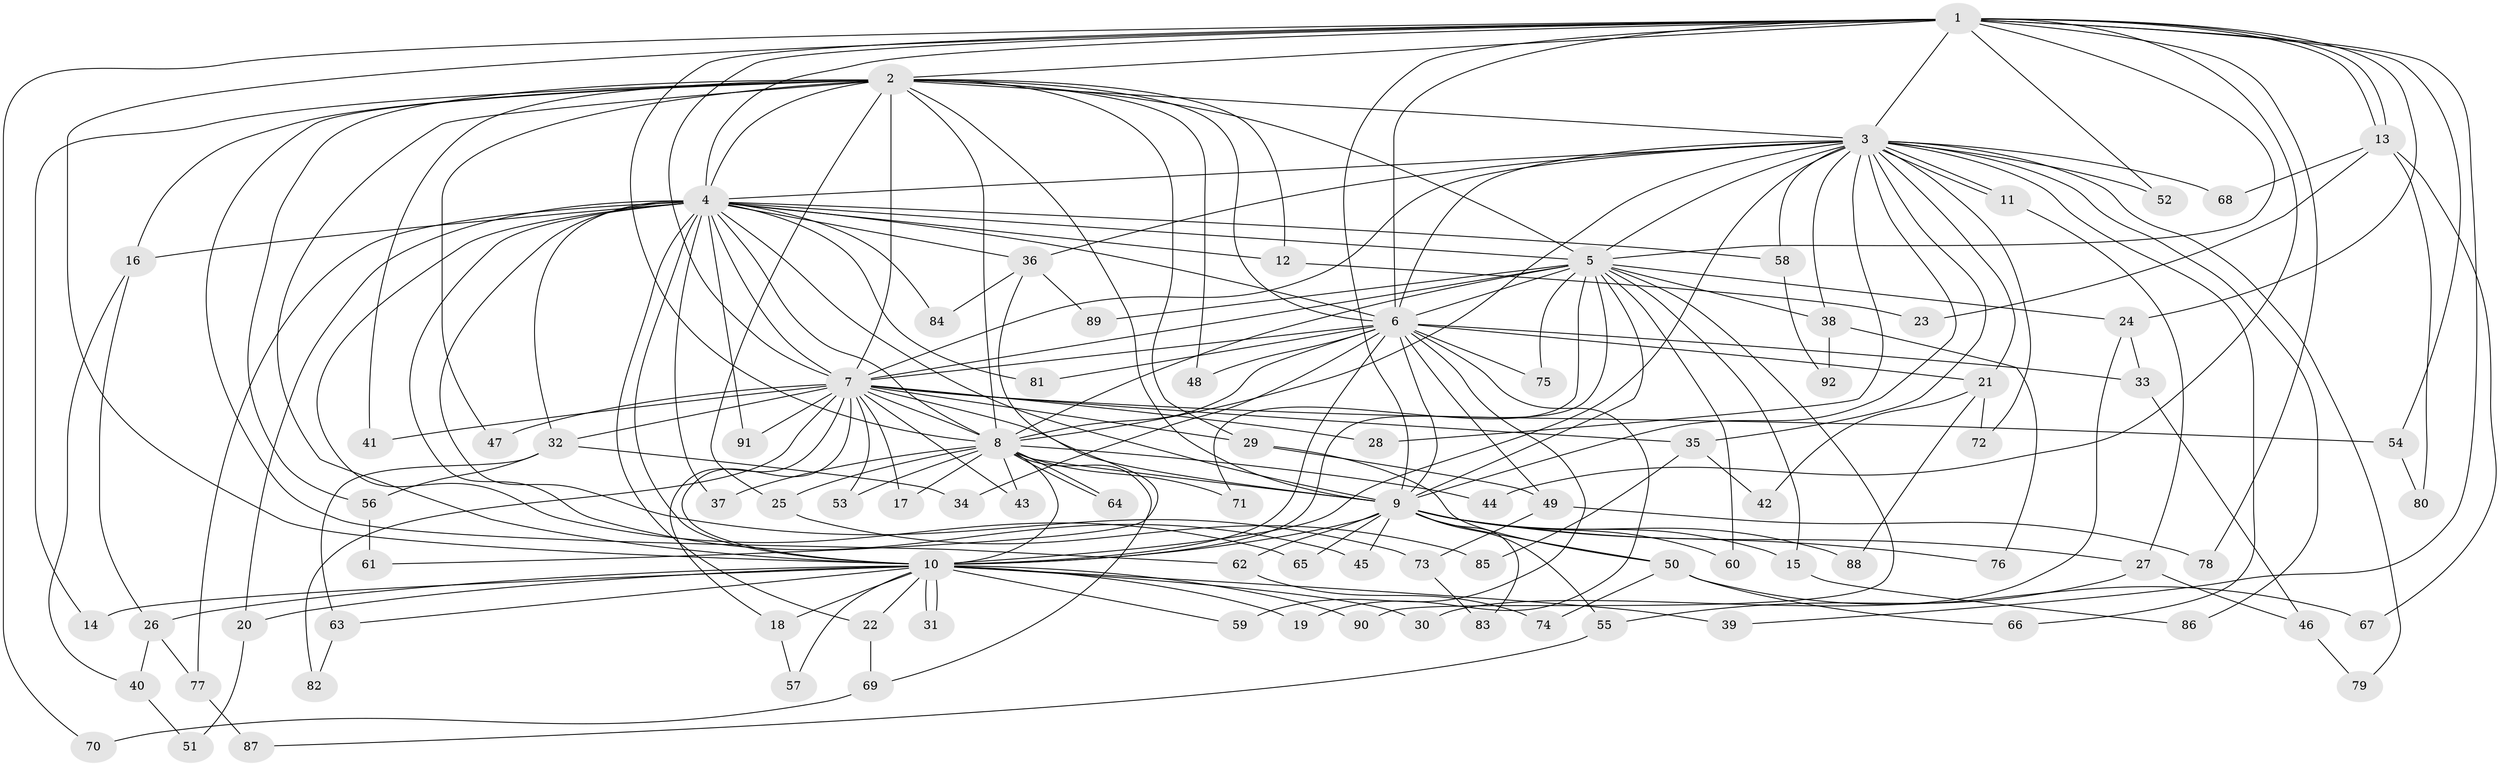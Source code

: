 // coarse degree distribution, {15: 0.046875, 25: 0.015625, 20: 0.015625, 18: 0.015625, 22: 0.015625, 17: 0.015625, 3: 0.21875, 6: 0.015625, 2: 0.453125, 4: 0.078125, 5: 0.0625, 1: 0.046875}
// Generated by graph-tools (version 1.1) at 2025/17/03/04/25 18:17:47]
// undirected, 92 vertices, 209 edges
graph export_dot {
graph [start="1"]
  node [color=gray90,style=filled];
  1;
  2;
  3;
  4;
  5;
  6;
  7;
  8;
  9;
  10;
  11;
  12;
  13;
  14;
  15;
  16;
  17;
  18;
  19;
  20;
  21;
  22;
  23;
  24;
  25;
  26;
  27;
  28;
  29;
  30;
  31;
  32;
  33;
  34;
  35;
  36;
  37;
  38;
  39;
  40;
  41;
  42;
  43;
  44;
  45;
  46;
  47;
  48;
  49;
  50;
  51;
  52;
  53;
  54;
  55;
  56;
  57;
  58;
  59;
  60;
  61;
  62;
  63;
  64;
  65;
  66;
  67;
  68;
  69;
  70;
  71;
  72;
  73;
  74;
  75;
  76;
  77;
  78;
  79;
  80;
  81;
  82;
  83;
  84;
  85;
  86;
  87;
  88;
  89;
  90;
  91;
  92;
  1 -- 2;
  1 -- 3;
  1 -- 4;
  1 -- 5;
  1 -- 6;
  1 -- 7;
  1 -- 8;
  1 -- 9;
  1 -- 10;
  1 -- 13;
  1 -- 13;
  1 -- 24;
  1 -- 39;
  1 -- 44;
  1 -- 52;
  1 -- 54;
  1 -- 70;
  1 -- 78;
  2 -- 3;
  2 -- 4;
  2 -- 5;
  2 -- 6;
  2 -- 7;
  2 -- 8;
  2 -- 9;
  2 -- 10;
  2 -- 12;
  2 -- 14;
  2 -- 16;
  2 -- 25;
  2 -- 29;
  2 -- 41;
  2 -- 47;
  2 -- 48;
  2 -- 56;
  2 -- 62;
  3 -- 4;
  3 -- 5;
  3 -- 6;
  3 -- 7;
  3 -- 8;
  3 -- 9;
  3 -- 10;
  3 -- 11;
  3 -- 11;
  3 -- 21;
  3 -- 28;
  3 -- 35;
  3 -- 36;
  3 -- 38;
  3 -- 52;
  3 -- 58;
  3 -- 66;
  3 -- 68;
  3 -- 72;
  3 -- 79;
  3 -- 86;
  4 -- 5;
  4 -- 6;
  4 -- 7;
  4 -- 8;
  4 -- 9;
  4 -- 10;
  4 -- 12;
  4 -- 16;
  4 -- 20;
  4 -- 22;
  4 -- 32;
  4 -- 36;
  4 -- 37;
  4 -- 45;
  4 -- 58;
  4 -- 65;
  4 -- 73;
  4 -- 77;
  4 -- 81;
  4 -- 84;
  4 -- 91;
  5 -- 6;
  5 -- 7;
  5 -- 8;
  5 -- 9;
  5 -- 10;
  5 -- 15;
  5 -- 24;
  5 -- 38;
  5 -- 60;
  5 -- 71;
  5 -- 75;
  5 -- 89;
  5 -- 90;
  6 -- 7;
  6 -- 8;
  6 -- 9;
  6 -- 10;
  6 -- 19;
  6 -- 21;
  6 -- 33;
  6 -- 34;
  6 -- 48;
  6 -- 49;
  6 -- 59;
  6 -- 75;
  6 -- 81;
  7 -- 8;
  7 -- 9;
  7 -- 10;
  7 -- 17;
  7 -- 18;
  7 -- 28;
  7 -- 29;
  7 -- 32;
  7 -- 35;
  7 -- 41;
  7 -- 43;
  7 -- 47;
  7 -- 53;
  7 -- 54;
  7 -- 82;
  7 -- 91;
  8 -- 9;
  8 -- 10;
  8 -- 17;
  8 -- 25;
  8 -- 37;
  8 -- 43;
  8 -- 44;
  8 -- 53;
  8 -- 64;
  8 -- 64;
  8 -- 69;
  8 -- 71;
  9 -- 10;
  9 -- 15;
  9 -- 27;
  9 -- 45;
  9 -- 50;
  9 -- 55;
  9 -- 60;
  9 -- 62;
  9 -- 65;
  9 -- 76;
  9 -- 83;
  9 -- 88;
  10 -- 14;
  10 -- 18;
  10 -- 19;
  10 -- 20;
  10 -- 22;
  10 -- 26;
  10 -- 30;
  10 -- 31;
  10 -- 31;
  10 -- 39;
  10 -- 57;
  10 -- 59;
  10 -- 63;
  10 -- 90;
  11 -- 27;
  12 -- 23;
  13 -- 23;
  13 -- 67;
  13 -- 68;
  13 -- 80;
  15 -- 86;
  16 -- 26;
  16 -- 40;
  18 -- 57;
  20 -- 51;
  21 -- 42;
  21 -- 72;
  21 -- 88;
  22 -- 69;
  24 -- 30;
  24 -- 33;
  25 -- 85;
  26 -- 40;
  26 -- 77;
  27 -- 46;
  27 -- 55;
  29 -- 49;
  29 -- 50;
  32 -- 34;
  32 -- 56;
  32 -- 63;
  33 -- 46;
  35 -- 42;
  35 -- 85;
  36 -- 61;
  36 -- 84;
  36 -- 89;
  38 -- 76;
  38 -- 92;
  40 -- 51;
  46 -- 79;
  49 -- 73;
  49 -- 78;
  50 -- 66;
  50 -- 67;
  50 -- 74;
  54 -- 80;
  55 -- 87;
  56 -- 61;
  58 -- 92;
  62 -- 74;
  63 -- 82;
  69 -- 70;
  73 -- 83;
  77 -- 87;
}
